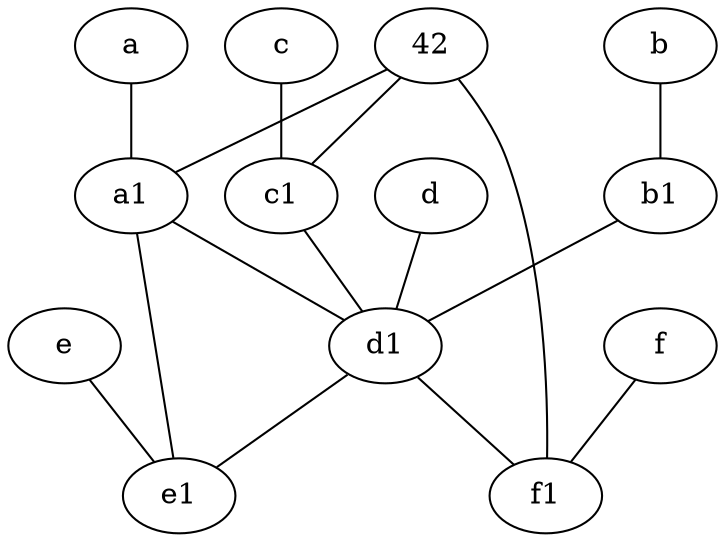 graph {
	node [labelfontsize=50]
	d [labelfontsize=50 pos="2,5!"]
	a1 [labelfontsize=50 pos="8,3!"]
	c [labelfontsize=50 pos="4.5,2!"]
	e1 [labelfontsize=50 pos="7,7!"]
	a [labelfontsize=50 pos="8,2!"]
	42 [labelfontsize=50]
	b [labelfontsize=50 pos="10,4!"]
	f1 [labelfontsize=50 pos="3,8!"]
	e [labelfontsize=50 pos="7,9!"]
	c1 [labelfontsize=50 pos="4.5,3!"]
	d1 [labelfontsize=50 pos="3,5!"]
	b1 [labelfontsize=50 pos="9,4!"]
	f [labelfontsize=50 pos="3,9!"]
	a1 -- e1
	b -- b1
	c1 -- d1
	d1 -- f1
	d -- d1
	42 -- f1
	a -- a1
	b1 -- d1
	d1 -- e1
	e -- e1
	f -- f1
	a1 -- d1
	42 -- a1
	c -- c1
	42 -- c1
}
